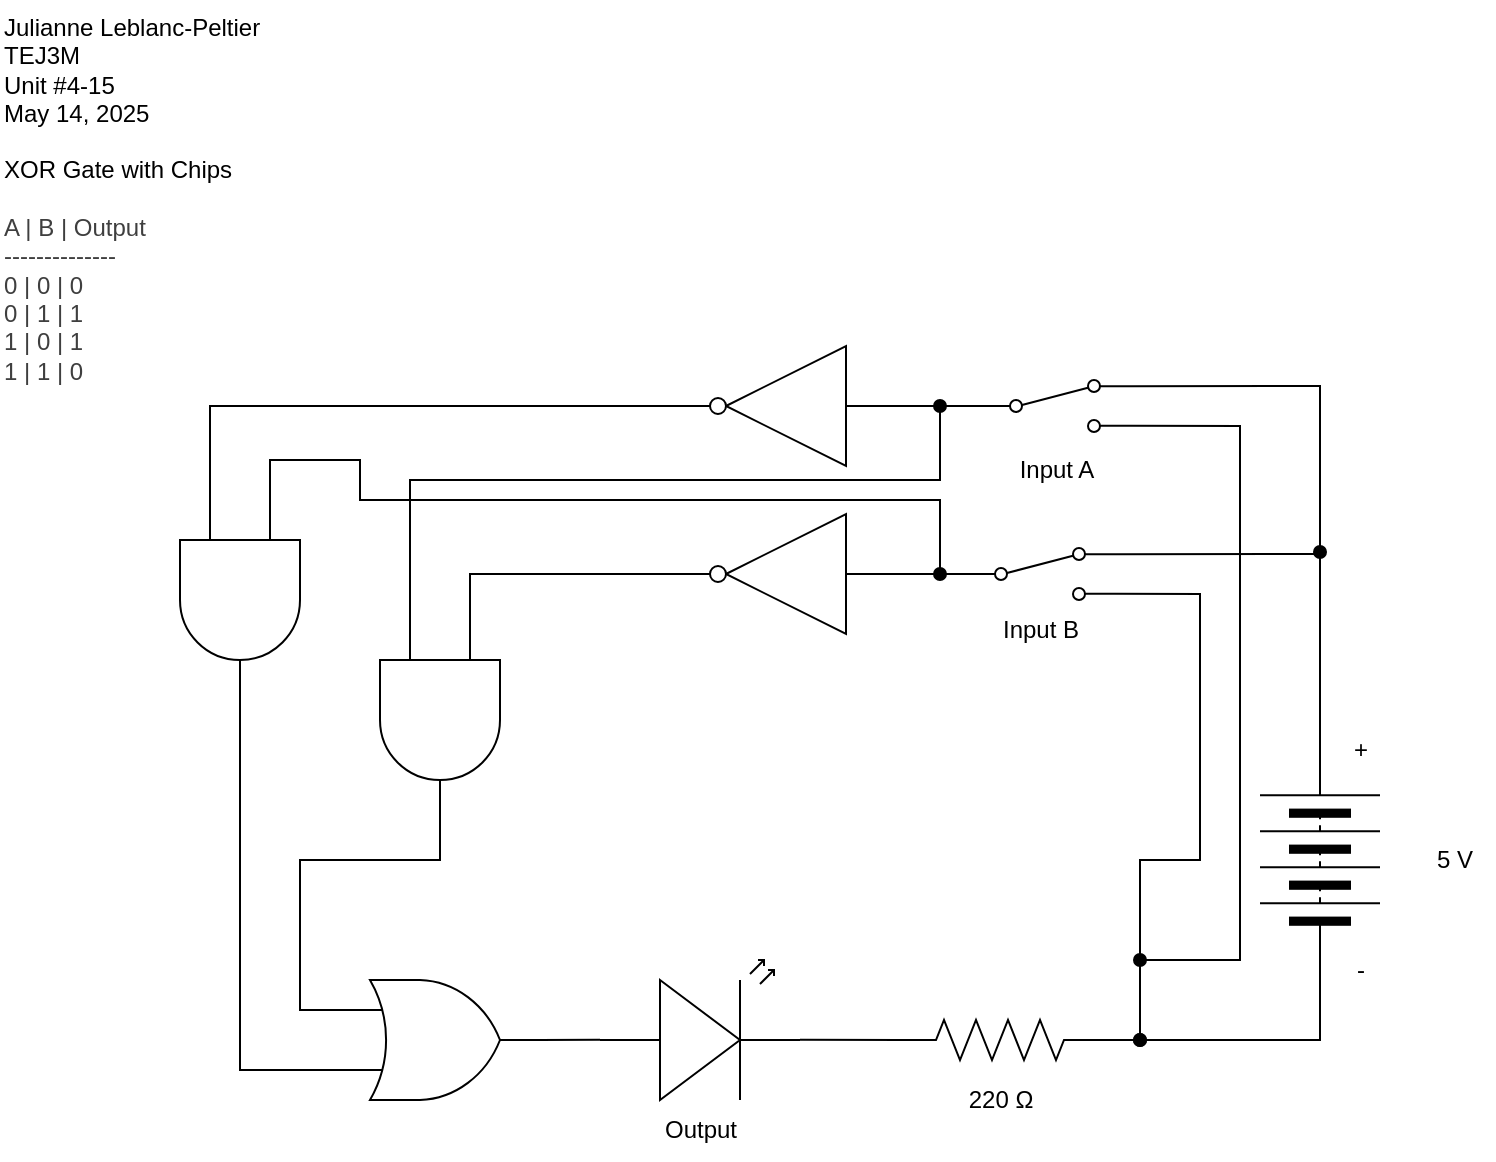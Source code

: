 <mxfile>
    <diagram id="wLdgpOvXTJ1_YLfTPsV0" name="Page-1">
        <mxGraphModel dx="936" dy="589" grid="1" gridSize="10" guides="1" tooltips="1" connect="1" arrows="1" fold="1" page="1" pageScale="1" pageWidth="827" pageHeight="1169" math="0" shadow="0">
            <root>
                <mxCell id="0"/>
                <mxCell id="1" parent="0"/>
                <mxCell id="2" style="edgeStyle=none;html=1;rounded=0;curved=0;endArrow=none;endFill=0;startArrow=oval;startFill=1;entryX=1;entryY=0.88;entryDx=0;entryDy=0;" edge="1" parent="1" target="14">
                    <mxGeometry relative="1" as="geometry">
                        <mxPoint x="590" y="350" as="targetPoint"/>
                        <mxPoint x="580" y="530" as="sourcePoint"/>
                        <Array as="points">
                            <mxPoint x="580" y="440"/>
                            <mxPoint x="610" y="440"/>
                            <mxPoint x="610" y="307"/>
                        </Array>
                    </mxGeometry>
                </mxCell>
                <mxCell id="3" style="edgeStyle=none;html=1;exitX=1;exitY=0.5;exitDx=0;exitDy=0;endArrow=oval;endFill=1;" edge="1" parent="1">
                    <mxGeometry relative="1" as="geometry">
                        <mxPoint x="670" y="286" as="targetPoint"/>
                        <mxPoint x="670" y="396" as="sourcePoint"/>
                    </mxGeometry>
                </mxCell>
                <mxCell id="4" value="" style="pointerEvents=1;verticalLabelPosition=bottom;shadow=0;dashed=0;align=center;html=1;verticalAlign=top;shape=mxgraph.electrical.miscellaneous.batteryStack;rotation=-90;" vertex="1" parent="1">
                    <mxGeometry x="620" y="410" width="100" height="60" as="geometry"/>
                </mxCell>
                <mxCell id="5" value="" style="verticalLabelPosition=bottom;shadow=0;dashed=0;align=center;html=1;verticalAlign=top;shape=mxgraph.electrical.opto_electronics.led_2;pointerEvents=1;rotation=0;" vertex="1" parent="1">
                    <mxGeometry x="310" y="490" width="100" height="70" as="geometry"/>
                </mxCell>
                <mxCell id="6" value="Output" style="text;html=1;align=center;verticalAlign=middle;resizable=0;points=[];autosize=1;strokeColor=none;fillColor=none;" vertex="1" parent="1">
                    <mxGeometry x="330" y="560" width="60" height="30" as="geometry"/>
                </mxCell>
                <mxCell id="7" value="5 V" style="text;html=1;align=center;verticalAlign=middle;resizable=0;points=[];autosize=1;strokeColor=none;fillColor=none;" vertex="1" parent="1">
                    <mxGeometry x="717" y="425" width="40" height="30" as="geometry"/>
                </mxCell>
                <mxCell id="8" value="+" style="text;html=1;align=center;verticalAlign=middle;resizable=0;points=[];autosize=1;strokeColor=none;fillColor=none;" vertex="1" parent="1">
                    <mxGeometry x="675" y="370" width="30" height="30" as="geometry"/>
                </mxCell>
                <mxCell id="9" style="edgeStyle=none;html=1;exitX=0;exitY=0.5;exitDx=0;exitDy=0;rounded=0;curved=0;endArrow=none;endFill=0;" edge="1" parent="1" source="4">
                    <mxGeometry relative="1" as="geometry">
                        <mxPoint x="580" y="530" as="targetPoint"/>
                        <Array as="points">
                            <mxPoint x="670" y="530"/>
                        </Array>
                    </mxGeometry>
                </mxCell>
                <mxCell id="10" value="-" style="text;html=1;align=center;verticalAlign=middle;resizable=0;points=[];autosize=1;strokeColor=none;fillColor=none;" vertex="1" parent="1">
                    <mxGeometry x="675" y="480" width="30" height="30" as="geometry"/>
                </mxCell>
                <mxCell id="11" value="Julianne Leblanc-Peltier&lt;div&gt;TEJ3M&lt;/div&gt;&lt;div&gt;Unit #4-15&lt;/div&gt;&lt;div&gt;May 14, 2025&lt;/div&gt;" style="text;html=1;align=left;verticalAlign=middle;resizable=0;points=[];autosize=1;strokeColor=none;fillColor=none;" vertex="1" parent="1">
                    <mxGeometry x="10" y="10" width="150" height="70" as="geometry"/>
                </mxCell>
                <mxCell id="12" value="Input B" style="text;html=1;align=center;verticalAlign=middle;resizable=0;points=[];autosize=1;strokeColor=none;fillColor=none;" vertex="1" parent="1">
                    <mxGeometry x="500" y="310" width="60" height="30" as="geometry"/>
                </mxCell>
                <mxCell id="13" style="edgeStyle=none;html=1;endArrow=none;endFill=0;exitX=1;exitY=0.12;exitDx=0;exitDy=0;" edge="1" parent="1" source="14">
                    <mxGeometry relative="1" as="geometry">
                        <mxPoint x="670" y="287" as="targetPoint"/>
                        <mxPoint x="600" y="330" as="sourcePoint"/>
                    </mxGeometry>
                </mxCell>
                <mxCell id="14" value="" style="html=1;shape=mxgraph.electrical.electro-mechanical.twoWaySwitch;aspect=fixed;elSwitchState=2;flipV=0;" vertex="1" parent="1">
                    <mxGeometry x="492.5" y="284" width="75" height="26" as="geometry"/>
                </mxCell>
                <mxCell id="15" value="&lt;span style=&quot;color: rgb(0, 0, 0);&quot;&gt;XOR Gate with Chips&lt;/span&gt;&lt;div&gt;&lt;font color=&quot;#000000&quot;&gt;&lt;br&gt;&lt;/font&gt;&lt;div style=&quot;color: rgb(63, 63, 63); scrollbar-color: rgb(226, 226, 226) rgb(251, 251, 251);&quot;&gt;&lt;span style=&quot;scrollbar-color: rgb(226, 226, 226) rgb(251, 251, 251); background-color: transparent; color: rgb(63, 63, 63);&quot;&gt;A | B | Output&lt;/span&gt;&lt;div style=&quot;color: rgb(63, 63, 63); scrollbar-color: rgb(226, 226, 226) rgb(251, 251, 251);&quot;&gt;--------------&lt;/div&gt;&lt;div style=&quot;color: rgb(63, 63, 63); scrollbar-color: rgb(226, 226, 226) rgb(251, 251, 251);&quot;&gt;0 | 0 | 0&lt;/div&gt;&lt;div style=&quot;color: rgb(63, 63, 63); scrollbar-color: rgb(226, 226, 226) rgb(251, 251, 251);&quot;&gt;0 | 1 | 1&lt;/div&gt;&lt;/div&gt;&lt;div style=&quot;color: rgb(63, 63, 63); scrollbar-color: rgb(226, 226, 226) rgb(251, 251, 251);&quot;&gt;1 | 0 | 1&lt;/div&gt;&lt;div style=&quot;color: rgb(63, 63, 63); scrollbar-color: rgb(226, 226, 226) rgb(251, 251, 251);&quot;&gt;1 | 1 | 0&lt;/div&gt;&lt;/div&gt;" style="text;html=1;align=left;verticalAlign=middle;resizable=0;points=[];autosize=1;strokeColor=none;fillColor=none;" vertex="1" parent="1">
                    <mxGeometry x="10" y="80" width="140" height="130" as="geometry"/>
                </mxCell>
                <mxCell id="16" style="edgeStyle=none;html=1;exitX=0;exitY=0.5;exitDx=0;exitDy=0;exitPerimeter=0;endArrow=oval;endFill=1;" edge="1" parent="1" source="17">
                    <mxGeometry relative="1" as="geometry">
                        <mxPoint x="580" y="530" as="targetPoint"/>
                    </mxGeometry>
                </mxCell>
                <mxCell id="17" value="" style="pointerEvents=1;verticalLabelPosition=bottom;shadow=0;dashed=0;align=center;html=1;verticalAlign=top;shape=mxgraph.electrical.resistors.resistor_2;rotation=-180;" vertex="1" parent="1">
                    <mxGeometry x="460" y="520" width="100" height="20" as="geometry"/>
                </mxCell>
                <mxCell id="18" value="220 Ω" style="text;html=1;align=center;verticalAlign=middle;resizable=0;points=[];autosize=1;strokeColor=none;fillColor=none;" vertex="1" parent="1">
                    <mxGeometry x="480" y="545" width="60" height="30" as="geometry"/>
                </mxCell>
                <mxCell id="19" style="edgeStyle=none;html=1;exitX=1;exitY=0.57;exitDx=0;exitDy=0;exitPerimeter=0;entryX=1;entryY=0.5;entryDx=0;entryDy=0;entryPerimeter=0;endArrow=none;endFill=0;" edge="1" parent="1" source="5" target="17">
                    <mxGeometry relative="1" as="geometry">
                        <mxPoint x="460" y="540" as="targetPoint"/>
                    </mxGeometry>
                </mxCell>
                <mxCell id="22" style="edgeStyle=none;html=1;entryX=0;entryY=0.5;entryDx=0;entryDy=0;rounded=0;curved=0;endArrow=none;endFill=0;exitX=0;exitY=0.75;exitDx=0;exitDy=0;exitPerimeter=0;" edge="1" parent="1" target="25" source="32">
                    <mxGeometry relative="1" as="geometry">
                        <Array as="points">
                            <mxPoint x="115" y="213"/>
                        </Array>
                        <mxPoint x="110" y="260" as="sourcePoint"/>
                    </mxGeometry>
                </mxCell>
                <mxCell id="23" style="edgeStyle=none;html=1;rounded=0;curved=0;endArrow=none;endFill=0;exitX=1;exitY=0.12;exitDx=0;exitDy=0;" edge="1" parent="1" source="25">
                    <mxGeometry relative="1" as="geometry">
                        <mxPoint x="670" y="330" as="targetPoint"/>
                        <Array as="points">
                            <mxPoint x="670" y="203"/>
                        </Array>
                        <mxPoint x="590" y="203" as="sourcePoint"/>
                    </mxGeometry>
                </mxCell>
                <mxCell id="24" style="edgeStyle=none;html=1;rounded=0;curved=0;endArrow=oval;endFill=1;exitX=1;exitY=0.88;exitDx=0;exitDy=0;" edge="1" parent="1" source="25">
                    <mxGeometry relative="1" as="geometry">
                        <mxPoint x="580" y="490.0" as="targetPoint"/>
                        <Array as="points">
                            <mxPoint x="630" y="223"/>
                            <mxPoint x="630" y="490"/>
                        </Array>
                        <mxPoint x="590" y="223" as="sourcePoint"/>
                    </mxGeometry>
                </mxCell>
                <mxCell id="25" value="" style="html=1;shape=mxgraph.electrical.electro-mechanical.twoWaySwitch;aspect=fixed;elSwitchState=2;flipV=0;" vertex="1" parent="1">
                    <mxGeometry x="500" y="200" width="75" height="26" as="geometry"/>
                </mxCell>
                <mxCell id="26" value="Input A" style="text;html=1;align=center;verticalAlign=middle;resizable=0;points=[];autosize=1;strokeColor=none;fillColor=none;" vertex="1" parent="1">
                    <mxGeometry x="507.5" y="230" width="60" height="30" as="geometry"/>
                </mxCell>
                <mxCell id="29" value="" style="verticalLabelPosition=bottom;shadow=0;dashed=0;align=center;html=1;verticalAlign=top;shape=mxgraph.electrical.logic_gates.inverter_2;rotation=-180;" vertex="1" parent="1">
                    <mxGeometry x="350" y="183" width="100" height="60" as="geometry"/>
                </mxCell>
                <mxCell id="31" value="" style="verticalLabelPosition=bottom;shadow=0;dashed=0;align=center;html=1;verticalAlign=top;shape=mxgraph.electrical.logic_gates.inverter_2;rotation=-180;" vertex="1" parent="1">
                    <mxGeometry x="350" y="267" width="100" height="60" as="geometry"/>
                </mxCell>
                <mxCell id="36" style="edgeStyle=none;html=1;exitX=0;exitY=0.75;exitDx=0;exitDy=0;exitPerimeter=0;endArrow=oval;endFill=1;rounded=0;curved=0;" edge="1" parent="1" source="33">
                    <mxGeometry relative="1" as="geometry">
                        <mxPoint x="480" y="213" as="targetPoint"/>
                        <mxPoint x="145" y="263" as="sourcePoint"/>
                        <Array as="points">
                            <mxPoint x="215" y="250"/>
                            <mxPoint x="480" y="250"/>
                        </Array>
                    </mxGeometry>
                </mxCell>
                <mxCell id="39" style="edgeStyle=none;html=1;exitX=0;exitY=0.25;exitDx=0;exitDy=0;exitPerimeter=0;rounded=0;curved=0;endArrow=oval;endFill=1;" edge="1" parent="1" source="32">
                    <mxGeometry relative="1" as="geometry">
                        <mxPoint x="480.0" y="297" as="targetPoint"/>
                        <mxPoint x="145" y="257" as="sourcePoint"/>
                        <Array as="points">
                            <mxPoint x="145" y="240"/>
                            <mxPoint x="190" y="240"/>
                            <mxPoint x="190" y="260"/>
                            <mxPoint x="480" y="260"/>
                        </Array>
                    </mxGeometry>
                </mxCell>
                <mxCell id="32" value="" style="verticalLabelPosition=bottom;shadow=0;dashed=0;align=center;html=1;verticalAlign=top;shape=mxgraph.electrical.logic_gates.logic_gate;operation=and;rotation=90;" vertex="1" parent="1">
                    <mxGeometry x="80" y="280" width="100" height="60" as="geometry"/>
                </mxCell>
                <mxCell id="33" value="" style="verticalLabelPosition=bottom;shadow=0;dashed=0;align=center;html=1;verticalAlign=top;shape=mxgraph.electrical.logic_gates.logic_gate;operation=and;rotation=90;" vertex="1" parent="1">
                    <mxGeometry x="180" y="340" width="100" height="60" as="geometry"/>
                </mxCell>
                <mxCell id="34" value="" style="verticalLabelPosition=bottom;shadow=0;dashed=0;align=center;html=1;verticalAlign=top;shape=mxgraph.electrical.logic_gates.logic_gate;operation=or;" vertex="1" parent="1">
                    <mxGeometry x="180" y="500" width="100" height="60" as="geometry"/>
                </mxCell>
                <mxCell id="35" style="edgeStyle=none;html=1;exitX=0;exitY=0.5;exitDx=0;exitDy=0;entryX=0;entryY=0.5;entryDx=0;entryDy=0;entryPerimeter=0;endArrow=none;endFill=0;" edge="1" parent="1" source="14" target="31">
                    <mxGeometry relative="1" as="geometry"/>
                </mxCell>
                <mxCell id="37" style="edgeStyle=none;html=1;exitX=0;exitY=0.57;exitDx=0;exitDy=0;exitPerimeter=0;entryX=1;entryY=0.5;entryDx=0;entryDy=0;entryPerimeter=0;endArrow=none;endFill=0;" edge="1" parent="1" source="5" target="34">
                    <mxGeometry relative="1" as="geometry"/>
                </mxCell>
                <mxCell id="38" style="edgeStyle=none;html=1;exitX=1;exitY=0.5;exitDx=0;exitDy=0;exitPerimeter=0;entryX=0;entryY=0.25;entryDx=0;entryDy=0;entryPerimeter=0;endArrow=none;endFill=0;rounded=0;curved=0;" edge="1" parent="1" source="31" target="33">
                    <mxGeometry relative="1" as="geometry">
                        <Array as="points">
                            <mxPoint x="245" y="297"/>
                        </Array>
                    </mxGeometry>
                </mxCell>
                <mxCell id="40" style="edgeStyle=none;html=1;exitX=0;exitY=0.25;exitDx=0;exitDy=0;exitPerimeter=0;entryX=1;entryY=0.5;entryDx=0;entryDy=0;entryPerimeter=0;rounded=0;curved=0;endArrow=none;endFill=0;" edge="1" parent="1" source="34" target="33">
                    <mxGeometry relative="1" as="geometry">
                        <Array as="points">
                            <mxPoint x="160" y="515"/>
                            <mxPoint x="160" y="440"/>
                            <mxPoint x="230" y="440"/>
                        </Array>
                    </mxGeometry>
                </mxCell>
                <mxCell id="41" style="edgeStyle=none;html=1;exitX=1;exitY=0.5;exitDx=0;exitDy=0;exitPerimeter=0;entryX=0;entryY=0.75;entryDx=0;entryDy=0;entryPerimeter=0;rounded=0;curved=0;endArrow=none;endFill=0;" edge="1" parent="1" source="32" target="34">
                    <mxGeometry relative="1" as="geometry">
                        <Array as="points">
                            <mxPoint x="130" y="545"/>
                        </Array>
                    </mxGeometry>
                </mxCell>
            </root>
        </mxGraphModel>
    </diagram>
</mxfile>